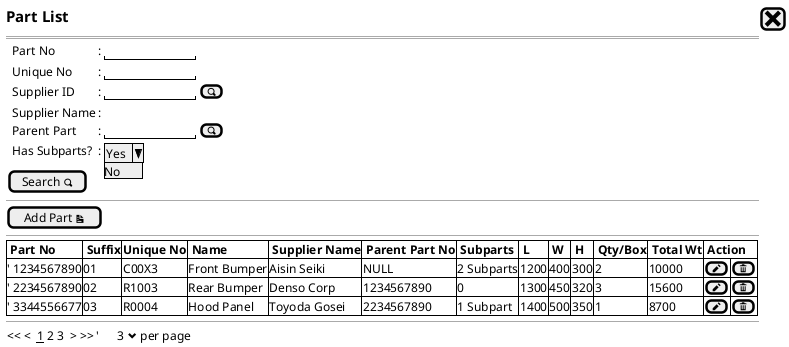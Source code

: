 @startsalt
{
  <size:15><b>Part List | [<size:25><&x>]|*
  ==
  {
    .|Part No       |: |"           "|*
    .|Unique No     |: |"           "|*
    .|Supplier ID   |: |"           "| [<&magnifying-glass>]|*
    .|Supplier Name |: |. |*
    .|Parent Part   |: |"           "|[<&magnifying-glass>]|*
    .|Has Subparts?           |: | { ^Yes^No^ } |*

  }
  {
    [Search <&magnifying-glass>]
  }
  --
  [Add Part <&document>]
  --
  {#
    |<b> Part No  |<b> Suffix | <b>Unique No | <b> Name    |<b> Supplier Name |<b> Parent Part No |<b> Subparts |<b> L |<b> W |<b> H |<b> Qty/Box |<b> Total Wt |<b> Action |*|*|*|*|*|*|*
    |' 1234567890 | 01        | C00X3        |Front Bumper | Aisin Seiki      | NULL              | 2 Subparts  | 1200 | 400  | 300  | 2          | 10000       |[<&pencil>]|[<&trash>]|*
    |' 2234567890 | 02        | R1003        |Rear Bumper  | Denso Corp       | 1234567890        | 0           | 1300 | 450  | 320  | 3          | 15600       |[<&pencil>]|[<&trash>]|*
    |' 3344556677 | 03        | R0004        |Hood Panel   | Toyoda Gosei     | 2234567890        | 1 Subpart   | 1400 | 500  | 350  | 1          | 8700        |[<&pencil>]|[<&trash>]|*
  }
  --
  {
  << <  __1__ 2 3  > >>  |'      3 <&chevron-bottom> per page |*
  }  
}
@endsalt
